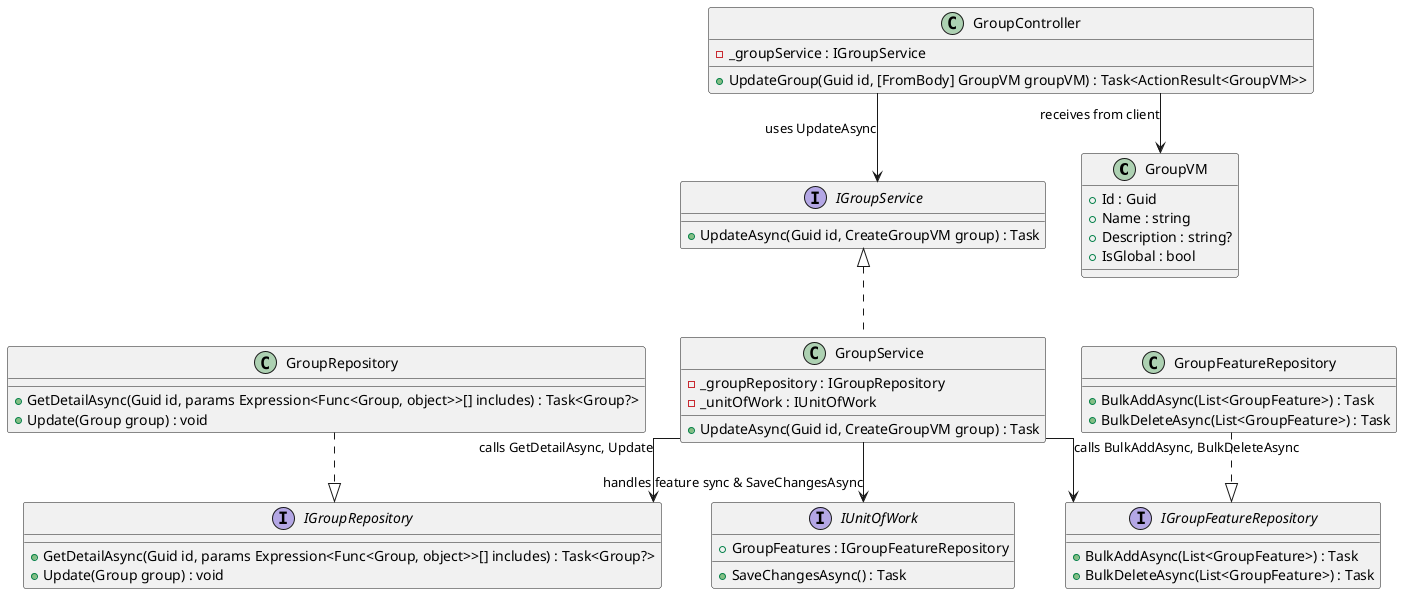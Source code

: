 @startuml
skinparam defaultTextAlignment center
skinparam linetype ortho
top to bottom direction

' ===== ENUM & VIEWMODEL =====
class GroupVM {
    +Id : Guid
    +Name : string
    +Description : string?
    +IsGlobal : bool
}

' ===== CONTROLLER =====
class GroupController {
    -_groupService : IGroupService
    +UpdateGroup(Guid id, [FromBody] GroupVM groupVM) : Task<ActionResult<GroupVM>>
}

GroupController --> IGroupService : uses UpdateAsync
GroupController --> GroupVM : receives from client


interface IGroupService {
    +UpdateAsync(Guid id, CreateGroupVM group) : Task
}

class GroupService {
    +UpdateAsync(Guid id, CreateGroupVM group) : Task
    -_groupRepository : IGroupRepository
    -_unitOfWork : IUnitOfWork
}

GroupService .U.|> IGroupService
GroupService --> IGroupRepository : calls GetDetailAsync, Update
GroupService --> IUnitOfWork : handles feature sync & SaveChangesAsync
GroupService --> IGroupFeatureRepository : calls BulkAddAsync, BulkDeleteAsync

' ===== UNIT OF WORK =====
interface IUnitOfWork {
    +GroupFeatures : IGroupFeatureRepository
    +SaveChangesAsync() : Task
}

interface IGroupFeatureRepository {
    +BulkAddAsync(List<GroupFeature>) : Task
    +BulkDeleteAsync(List<GroupFeature>) : Task
}

class GroupFeatureRepository {
    +BulkAddAsync(List<GroupFeature>) : Task
    +BulkDeleteAsync(List<GroupFeature>) : Task
}
GroupFeatureRepository ..|> IGroupFeatureRepository

interface IGroupRepository {
    +GetDetailAsync(Guid id, params Expression<Func<Group, object>>[] includes) : Task<Group?>
    +Update(Group group) : void
}

class GroupRepository {
    +GetDetailAsync(Guid id, params Expression<Func<Group, object>>[] includes) : Task<Group?>
    +Update(Group group) : void
}
GroupRepository ..|> IGroupRepository

@enduml
